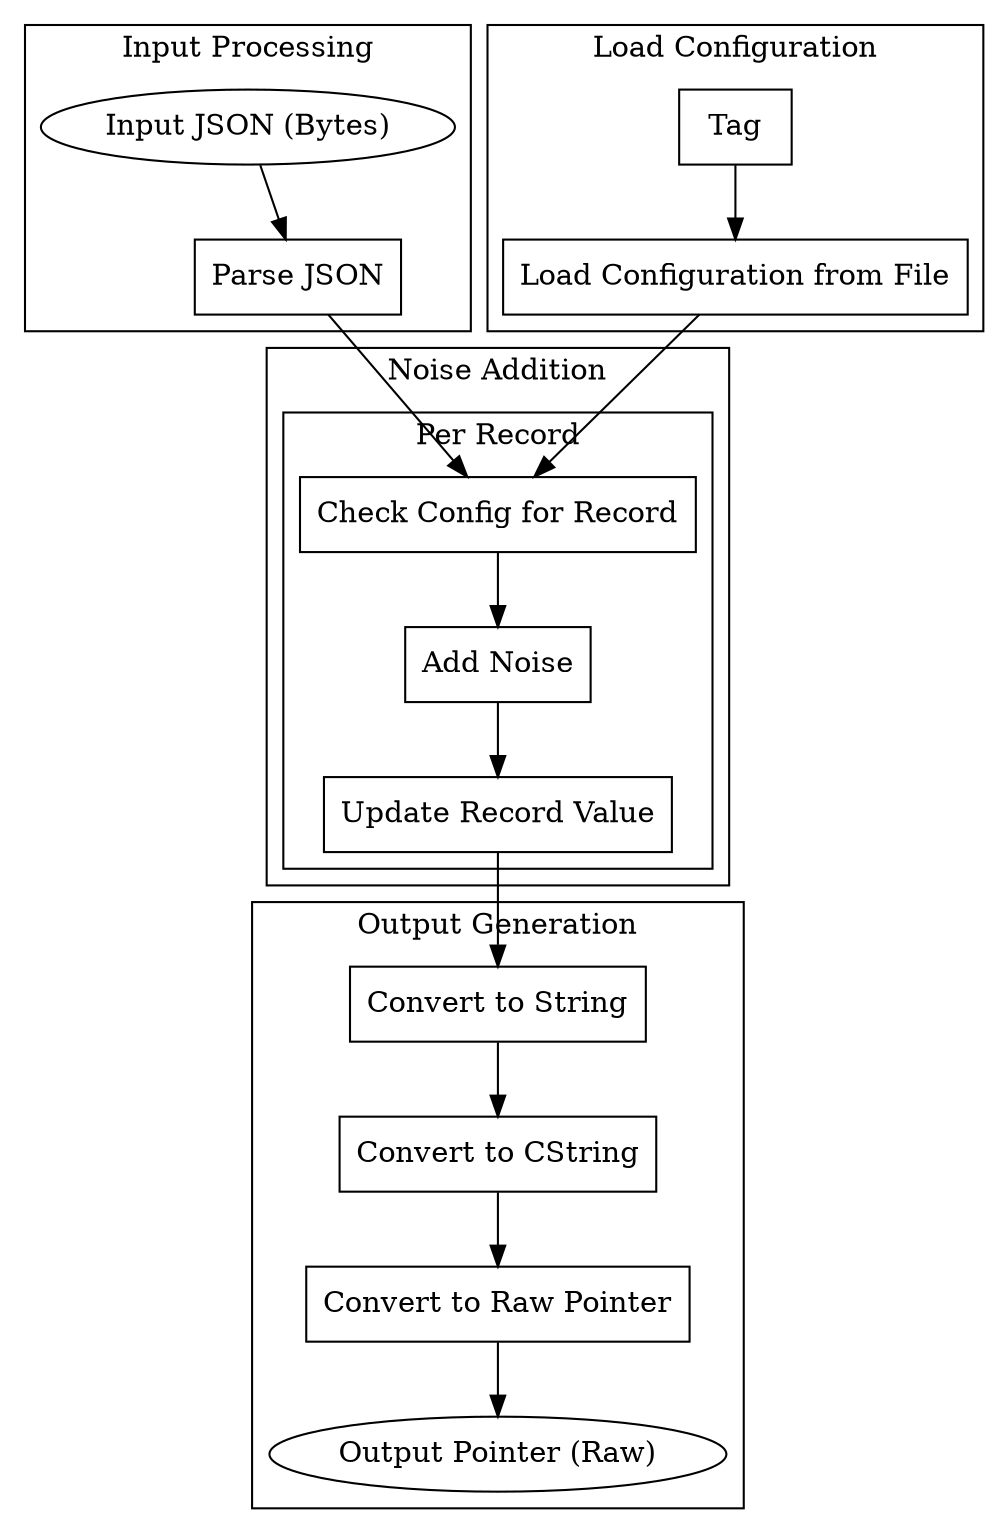 digraph G {
    node [shape=box];

    subgraph cluster_input {
        label = "Input Processing";
        input_bytes [label="Input JSON (Bytes)", shape=oval];
        parse_json [label="Parse JSON"];
        input_bytes -> parse_json;
    }

    subgraph cluster_config {
        label = "Load Configuration";
        tag [label="Tag"];
        load_config [label="Load Configuration from File"];
        tag -> load_config;
    }

    subgraph cluster_noise_addition {
        label = "Noise Addition";
        subgraph cluster_per_record {
            label = "Per Record";
            check_config [label="Check Config for Record"];
            add_noise [label="Add Noise"];
            update_record [label="Update Record Value"];
            check_config -> add_noise -> update_record;
        }
        parse_json -> check_config;
        load_config -> check_config;
    }

    subgraph cluster_output {
        label = "Output Generation";
        to_string [label="Convert to String"];
        to_cstring [label="Convert to CString"];
        to_raw_ptr [label="Convert to Raw Pointer"];
        update_record -> to_string -> to_cstring -> to_raw_ptr;
        output_ptr [label="Output Pointer (Raw)", shape=oval];
        to_raw_ptr -> output_ptr;
    }
}